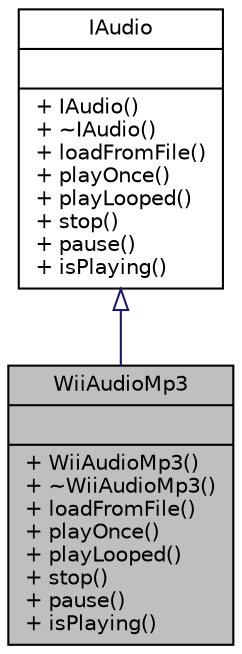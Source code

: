 digraph "WiiAudioMp3"
{
 // LATEX_PDF_SIZE
  edge [fontname="Helvetica",fontsize="10",labelfontname="Helvetica",labelfontsize="10"];
  node [fontname="Helvetica",fontsize="10",shape=record];
  Node1 [label="{WiiAudioMp3\n||+ WiiAudioMp3()\l+ ~WiiAudioMp3()\l+ loadFromFile()\l+ playOnce()\l+ playLooped()\l+ stop()\l+ pause()\l+ isPlaying()\l}",height=0.2,width=0.4,color="black", fillcolor="grey75", style="filled", fontcolor="black",tooltip="Defines code that will play mp3 music as a placeholder until midi is done /summary>"];
  Node2 -> Node1 [dir="back",color="midnightblue",fontsize="10",style="solid",arrowtail="onormal",fontname="Helvetica"];
  Node2 [label="{IAudio\n||+ IAudio()\l+ ~IAudio()\l+ loadFromFile()\l+ playOnce()\l+ playLooped()\l+ stop()\l+ pause()\l+ isPlaying()\l}",height=0.2,width=0.4,color="black", fillcolor="white", style="filled",URL="$class_i_audio.html",tooltip="// Defines the simple interface for all audio protocols (midi, mp3, pcm, controller) /summary>"];
}

